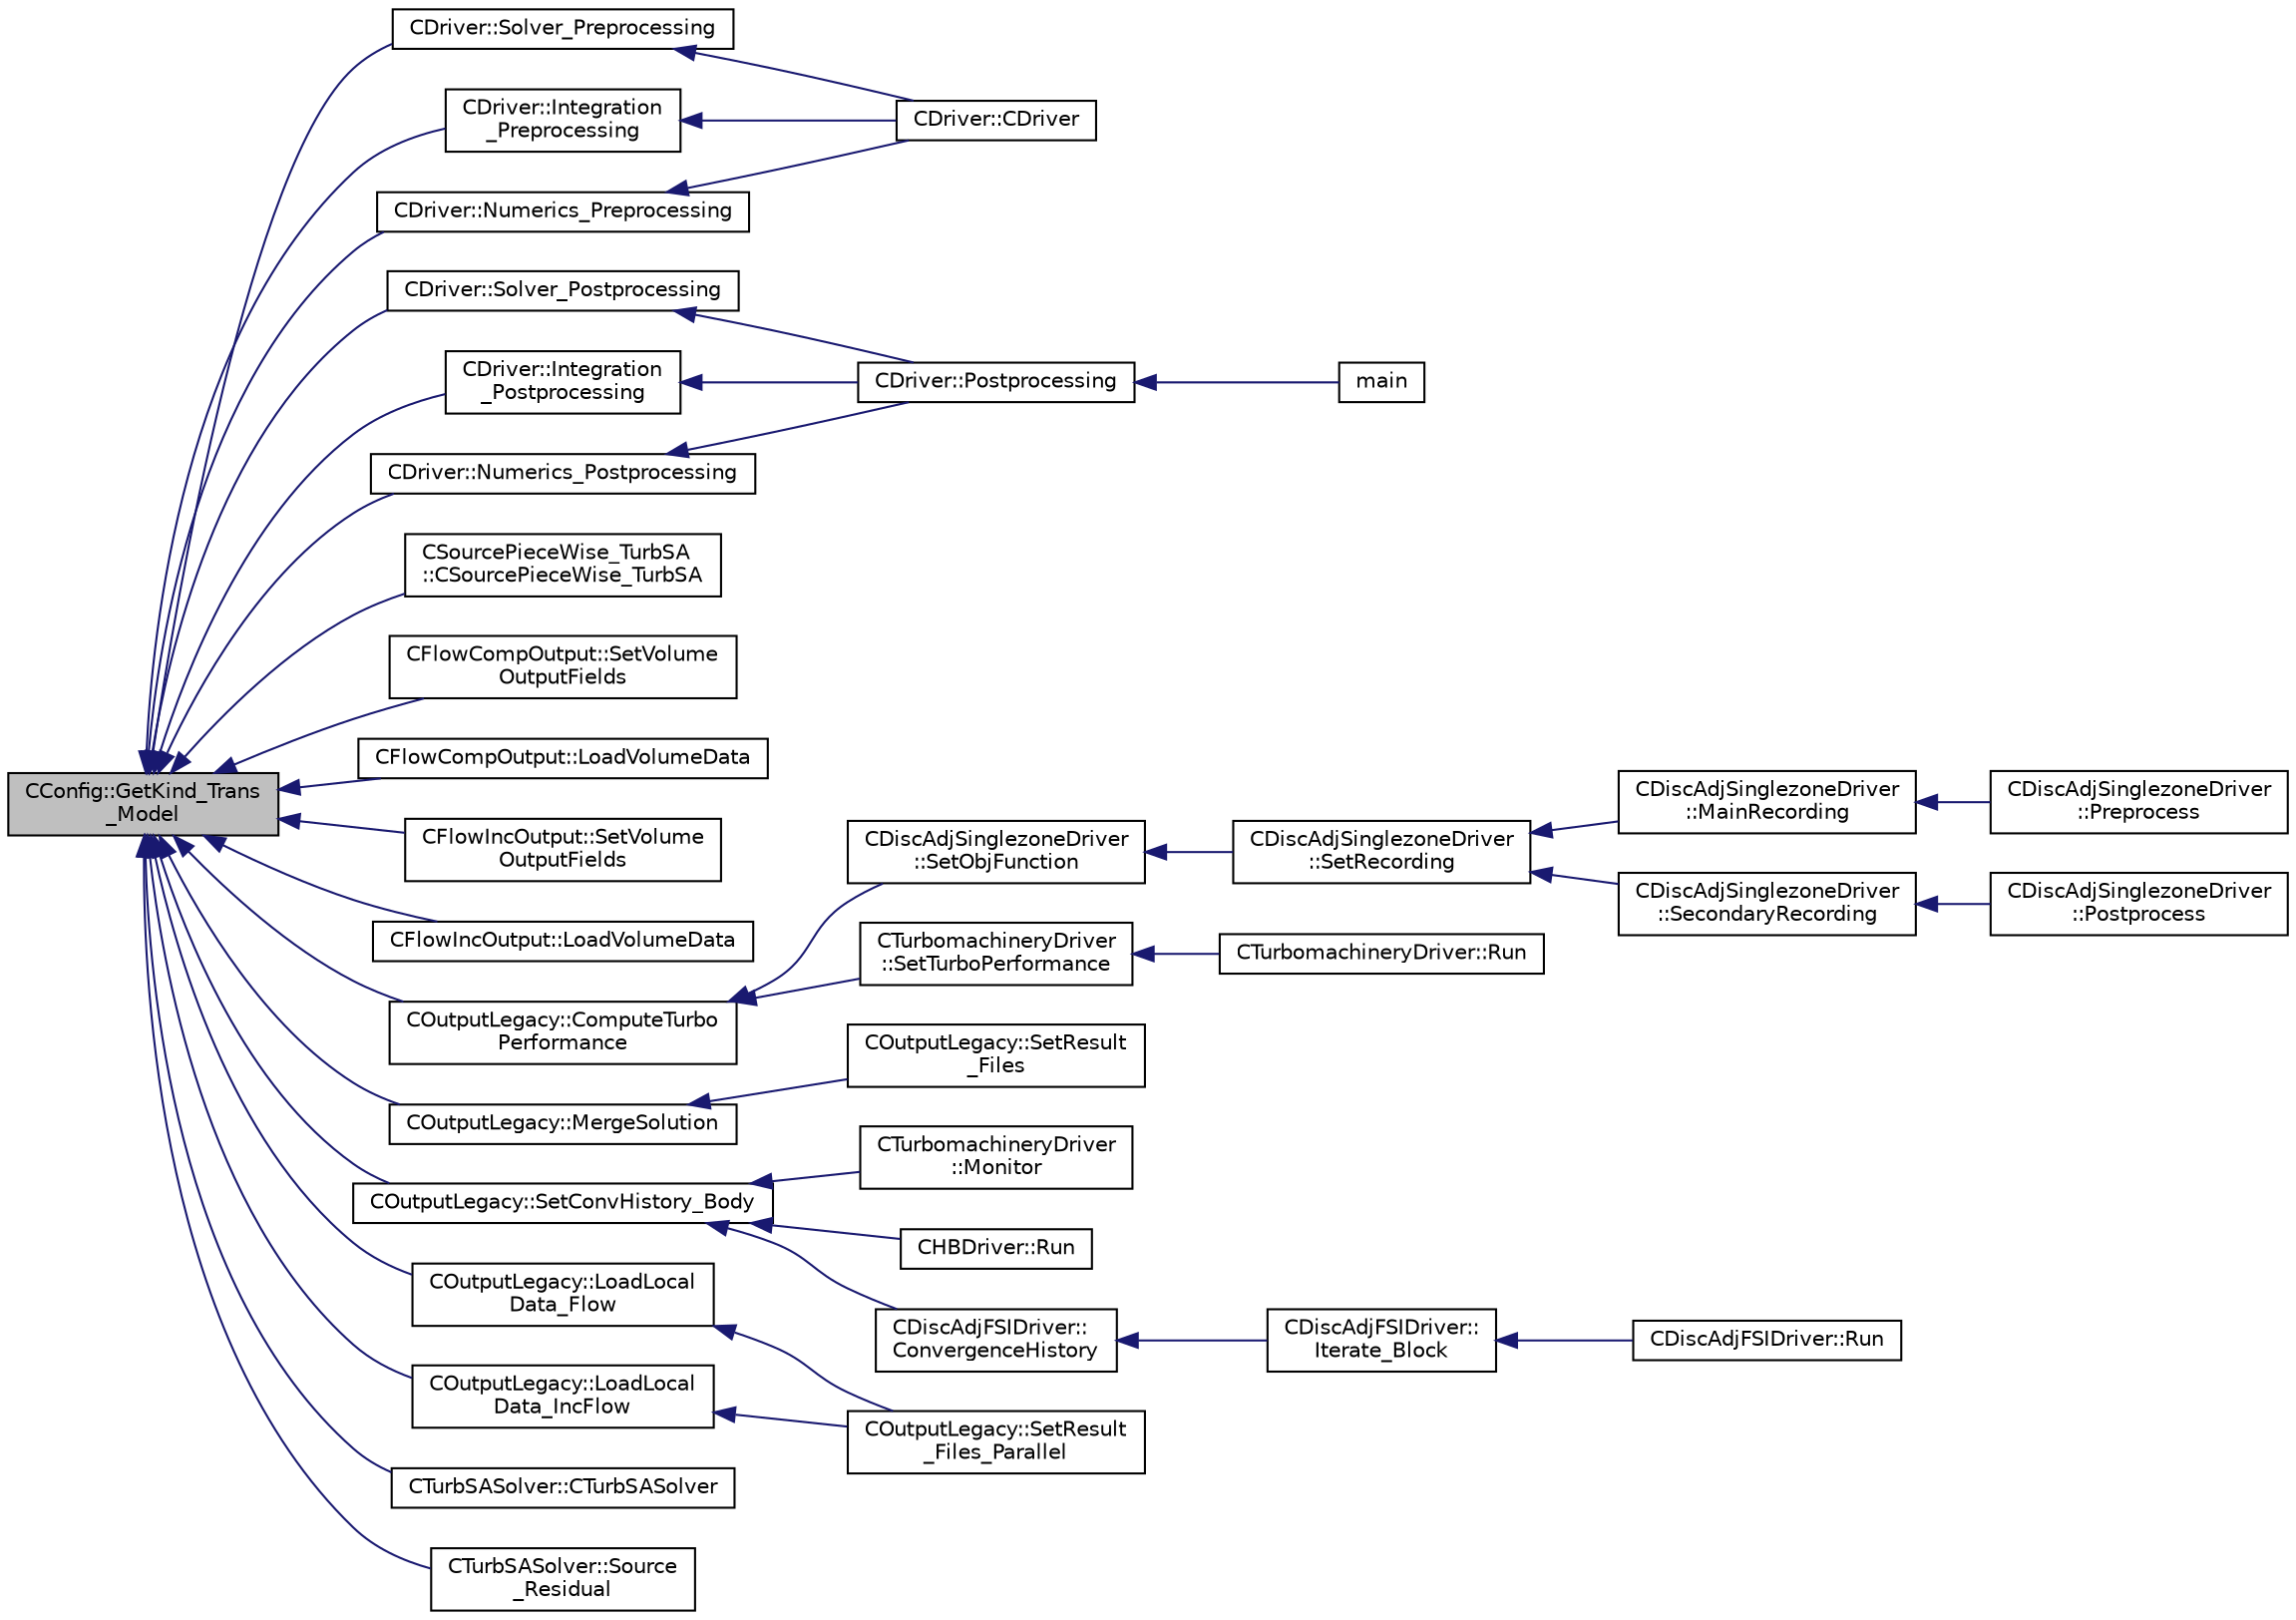 digraph "CConfig::GetKind_Trans_Model"
{
  edge [fontname="Helvetica",fontsize="10",labelfontname="Helvetica",labelfontsize="10"];
  node [fontname="Helvetica",fontsize="10",shape=record];
  rankdir="LR";
  Node5781 [label="CConfig::GetKind_Trans\l_Model",height=0.2,width=0.4,color="black", fillcolor="grey75", style="filled", fontcolor="black"];
  Node5781 -> Node5782 [dir="back",color="midnightblue",fontsize="10",style="solid",fontname="Helvetica"];
  Node5782 [label="CDriver::Solver_Preprocessing",height=0.2,width=0.4,color="black", fillcolor="white", style="filled",URL="$class_c_driver.html#add15058928d0b7462a7b8257417d0914",tooltip="Definition and allocation of all solution classes. "];
  Node5782 -> Node5783 [dir="back",color="midnightblue",fontsize="10",style="solid",fontname="Helvetica"];
  Node5783 [label="CDriver::CDriver",height=0.2,width=0.4,color="black", fillcolor="white", style="filled",URL="$class_c_driver.html#a3fca4a013a6efa9bbb38fe78a86b5f3d",tooltip="Constructor of the class. "];
  Node5781 -> Node5784 [dir="back",color="midnightblue",fontsize="10",style="solid",fontname="Helvetica"];
  Node5784 [label="CDriver::Solver_Postprocessing",height=0.2,width=0.4,color="black", fillcolor="white", style="filled",URL="$class_c_driver.html#a02bea0b418275a0b95e0a6257d245f67",tooltip="Definition and allocation of all solution classes. "];
  Node5784 -> Node5785 [dir="back",color="midnightblue",fontsize="10",style="solid",fontname="Helvetica"];
  Node5785 [label="CDriver::Postprocessing",height=0.2,width=0.4,color="black", fillcolor="white", style="filled",URL="$class_c_driver.html#a6ad9df8d8a8de75033ef296fed39c213",tooltip="Deallocation routine. "];
  Node5785 -> Node5786 [dir="back",color="midnightblue",fontsize="10",style="solid",fontname="Helvetica"];
  Node5786 [label="main",height=0.2,width=0.4,color="black", fillcolor="white", style="filled",URL="$_s_u2___c_f_d_8cpp.html#a0ddf1224851353fc92bfbff6f499fa97"];
  Node5781 -> Node5787 [dir="back",color="midnightblue",fontsize="10",style="solid",fontname="Helvetica"];
  Node5787 [label="CDriver::Integration\l_Preprocessing",height=0.2,width=0.4,color="black", fillcolor="white", style="filled",URL="$class_c_driver.html#a3801006f6c3c5269ec760fb1d29803b4",tooltip="Definition and allocation of all integration classes. "];
  Node5787 -> Node5783 [dir="back",color="midnightblue",fontsize="10",style="solid",fontname="Helvetica"];
  Node5781 -> Node5788 [dir="back",color="midnightblue",fontsize="10",style="solid",fontname="Helvetica"];
  Node5788 [label="CDriver::Integration\l_Postprocessing",height=0.2,width=0.4,color="black", fillcolor="white", style="filled",URL="$class_c_driver.html#ab8e2c8f2e1ae4f296863b5630eeac054",tooltip="Definition and allocation of all integration classes. "];
  Node5788 -> Node5785 [dir="back",color="midnightblue",fontsize="10",style="solid",fontname="Helvetica"];
  Node5781 -> Node5789 [dir="back",color="midnightblue",fontsize="10",style="solid",fontname="Helvetica"];
  Node5789 [label="CDriver::Numerics_Preprocessing",height=0.2,width=0.4,color="black", fillcolor="white", style="filled",URL="$class_c_driver.html#a5c0a3e0cf9f6c3931d307aef1aba7bf4",tooltip="Definition and allocation of all solver classes. "];
  Node5789 -> Node5783 [dir="back",color="midnightblue",fontsize="10",style="solid",fontname="Helvetica"];
  Node5781 -> Node5790 [dir="back",color="midnightblue",fontsize="10",style="solid",fontname="Helvetica"];
  Node5790 [label="CDriver::Numerics_Postprocessing",height=0.2,width=0.4,color="black", fillcolor="white", style="filled",URL="$class_c_driver.html#ad38828d99fb5a34bded15212178fc7bd",tooltip="Definition and allocation of all solver classes. "];
  Node5790 -> Node5785 [dir="back",color="midnightblue",fontsize="10",style="solid",fontname="Helvetica"];
  Node5781 -> Node5791 [dir="back",color="midnightblue",fontsize="10",style="solid",fontname="Helvetica"];
  Node5791 [label="CSourcePieceWise_TurbSA\l::CSourcePieceWise_TurbSA",height=0.2,width=0.4,color="black", fillcolor="white", style="filled",URL="$class_c_source_piece_wise___turb_s_a.html#a1e5fdf32d998dad7d432343cef30a623",tooltip="Constructor of the class. "];
  Node5781 -> Node5792 [dir="back",color="midnightblue",fontsize="10",style="solid",fontname="Helvetica"];
  Node5792 [label="CFlowCompOutput::SetVolume\lOutputFields",height=0.2,width=0.4,color="black", fillcolor="white", style="filled",URL="$class_c_flow_comp_output.html#a1724bb8ece7b49ccc08b1a9ebd227f85",tooltip="Set the available volume output fields. "];
  Node5781 -> Node5793 [dir="back",color="midnightblue",fontsize="10",style="solid",fontname="Helvetica"];
  Node5793 [label="CFlowCompOutput::LoadVolumeData",height=0.2,width=0.4,color="black", fillcolor="white", style="filled",URL="$class_c_flow_comp_output.html#a4dbb2657e6ea72800af13ddf08789276",tooltip="Set the values of the volume output fields for a point. "];
  Node5781 -> Node5794 [dir="back",color="midnightblue",fontsize="10",style="solid",fontname="Helvetica"];
  Node5794 [label="CFlowIncOutput::SetVolume\lOutputFields",height=0.2,width=0.4,color="black", fillcolor="white", style="filled",URL="$class_c_flow_inc_output.html#a2d50d4d3b55a195d431eb426a381bcf8",tooltip="Set the available volume output fields. "];
  Node5781 -> Node5795 [dir="back",color="midnightblue",fontsize="10",style="solid",fontname="Helvetica"];
  Node5795 [label="CFlowIncOutput::LoadVolumeData",height=0.2,width=0.4,color="black", fillcolor="white", style="filled",URL="$class_c_flow_inc_output.html#a72e2584bbcbcf7e3a94dae5344953f08",tooltip="Set the values of the volume output fields for a point. "];
  Node5781 -> Node5796 [dir="back",color="midnightblue",fontsize="10",style="solid",fontname="Helvetica"];
  Node5796 [label="COutputLegacy::ComputeTurbo\lPerformance",height=0.2,width=0.4,color="black", fillcolor="white", style="filled",URL="$class_c_output_legacy.html#a870a4170d6099c1f7c589596e20d2079",tooltip="Compute . "];
  Node5796 -> Node5797 [dir="back",color="midnightblue",fontsize="10",style="solid",fontname="Helvetica"];
  Node5797 [label="CDiscAdjSinglezoneDriver\l::SetObjFunction",height=0.2,width=0.4,color="black", fillcolor="white", style="filled",URL="$class_c_disc_adj_singlezone_driver.html#aea0513ac808106c6a92be610b3b17a6a",tooltip="Set the objective function. "];
  Node5797 -> Node5798 [dir="back",color="midnightblue",fontsize="10",style="solid",fontname="Helvetica"];
  Node5798 [label="CDiscAdjSinglezoneDriver\l::SetRecording",height=0.2,width=0.4,color="black", fillcolor="white", style="filled",URL="$class_c_disc_adj_singlezone_driver.html#a7e519f0f189a3a102b0630edaaa9d233",tooltip="Record one iteration of a flow iteration in within multiple zones. "];
  Node5798 -> Node5799 [dir="back",color="midnightblue",fontsize="10",style="solid",fontname="Helvetica"];
  Node5799 [label="CDiscAdjSinglezoneDriver\l::MainRecording",height=0.2,width=0.4,color="black", fillcolor="white", style="filled",URL="$class_c_disc_adj_singlezone_driver.html#af4087bc4859a336b67555336d8f28aaf",tooltip="Record the main computational path. "];
  Node5799 -> Node5800 [dir="back",color="midnightblue",fontsize="10",style="solid",fontname="Helvetica"];
  Node5800 [label="CDiscAdjSinglezoneDriver\l::Preprocess",height=0.2,width=0.4,color="black", fillcolor="white", style="filled",URL="$class_c_disc_adj_singlezone_driver.html#a2d0785572312526d0bd695a14dd405f2",tooltip="Preprocess the single-zone iteration. "];
  Node5798 -> Node5801 [dir="back",color="midnightblue",fontsize="10",style="solid",fontname="Helvetica"];
  Node5801 [label="CDiscAdjSinglezoneDriver\l::SecondaryRecording",height=0.2,width=0.4,color="black", fillcolor="white", style="filled",URL="$class_c_disc_adj_singlezone_driver.html#ad328a74dd89ed2e335b22c4bf2b53cb0",tooltip="Record the secondary computational path. "];
  Node5801 -> Node5802 [dir="back",color="midnightblue",fontsize="10",style="solid",fontname="Helvetica"];
  Node5802 [label="CDiscAdjSinglezoneDriver\l::Postprocess",height=0.2,width=0.4,color="black", fillcolor="white", style="filled",URL="$class_c_disc_adj_singlezone_driver.html#af0ac923c07d86674b252c28df9a115da",tooltip="Postprocess the adjoint iteration for ZONE_0. "];
  Node5796 -> Node5803 [dir="back",color="midnightblue",fontsize="10",style="solid",fontname="Helvetica"];
  Node5803 [label="CTurbomachineryDriver\l::SetTurboPerformance",height=0.2,width=0.4,color="black", fillcolor="white", style="filled",URL="$class_c_turbomachinery_driver.html#a5f79f6d56a18a557d1afce41629ec743",tooltip="Set Mixing Plane interface within multiple zones. "];
  Node5803 -> Node5804 [dir="back",color="midnightblue",fontsize="10",style="solid",fontname="Helvetica"];
  Node5804 [label="CTurbomachineryDriver::Run",height=0.2,width=0.4,color="black", fillcolor="white", style="filled",URL="$class_c_turbomachinery_driver.html#a4c5a1aaddfe1130684fbcdcacd7eb83f",tooltip="Run a single iteration of the physics within multiple zones. "];
  Node5781 -> Node5805 [dir="back",color="midnightblue",fontsize="10",style="solid",fontname="Helvetica"];
  Node5805 [label="COutputLegacy::MergeSolution",height=0.2,width=0.4,color="black", fillcolor="white", style="filled",URL="$class_c_output_legacy.html#af30cc9d6a1d32da2af7043901a5914cf",tooltip="Merge the solution into a data structure used for output file writing. "];
  Node5805 -> Node5806 [dir="back",color="midnightblue",fontsize="10",style="solid",fontname="Helvetica"];
  Node5806 [label="COutputLegacy::SetResult\l_Files",height=0.2,width=0.4,color="black", fillcolor="white", style="filled",URL="$class_c_output_legacy.html#aa817439538e8cf82f82acbfa0bf7e735",tooltip="Writes and organizes the all the output files, except the history one, for serial computations..."];
  Node5781 -> Node5807 [dir="back",color="midnightblue",fontsize="10",style="solid",fontname="Helvetica"];
  Node5807 [label="COutputLegacy::SetConvHistory_Body",height=0.2,width=0.4,color="black", fillcolor="white", style="filled",URL="$class_c_output_legacy.html#a217cc0d778a3828499189a9debee47c6",tooltip="Write the history file and the convergence on the screen for serial computations. ..."];
  Node5807 -> Node5808 [dir="back",color="midnightblue",fontsize="10",style="solid",fontname="Helvetica"];
  Node5808 [label="CTurbomachineryDriver\l::Monitor",height=0.2,width=0.4,color="black", fillcolor="white", style="filled",URL="$class_c_turbomachinery_driver.html#a41d7b50bbacef68eb5436293ebb2da4f",tooltip="Monitor the computation. "];
  Node5807 -> Node5809 [dir="back",color="midnightblue",fontsize="10",style="solid",fontname="Helvetica"];
  Node5809 [label="CHBDriver::Run",height=0.2,width=0.4,color="black", fillcolor="white", style="filled",URL="$class_c_h_b_driver.html#a98c0448a8e0404845ee54e25b62eaea9",tooltip="Run a single iteration of a Harmonic Balance problem. "];
  Node5807 -> Node5810 [dir="back",color="midnightblue",fontsize="10",style="solid",fontname="Helvetica"];
  Node5810 [label="CDiscAdjFSIDriver::\lConvergenceHistory",height=0.2,width=0.4,color="black", fillcolor="white", style="filled",URL="$class_c_disc_adj_f_s_i_driver.html#a139dfa2442613879f2b15f28a09c2bd5",tooltip="Output the convergence history. "];
  Node5810 -> Node5811 [dir="back",color="midnightblue",fontsize="10",style="solid",fontname="Helvetica"];
  Node5811 [label="CDiscAdjFSIDriver::\lIterate_Block",height=0.2,width=0.4,color="black", fillcolor="white", style="filled",URL="$class_c_disc_adj_f_s_i_driver.html#a84949f139fa795b7d34d6ff77e82eb5c",tooltip="Iterate a certain block for adjoint FSI - may be the whole set of variables or independent and subite..."];
  Node5811 -> Node5812 [dir="back",color="midnightblue",fontsize="10",style="solid",fontname="Helvetica"];
  Node5812 [label="CDiscAdjFSIDriver::Run",height=0.2,width=0.4,color="black", fillcolor="white", style="filled",URL="$class_c_disc_adj_f_s_i_driver.html#a2e965d6e9c4dcfc296077cae225cab21",tooltip="Run a Discrete Adjoint iteration for the FSI problem. "];
  Node5781 -> Node5813 [dir="back",color="midnightblue",fontsize="10",style="solid",fontname="Helvetica"];
  Node5813 [label="COutputLegacy::LoadLocal\lData_Flow",height=0.2,width=0.4,color="black", fillcolor="white", style="filled",URL="$class_c_output_legacy.html#a83e5de863b29fe3a222074d93d696d57",tooltip="Load the desired solution data into a structure used for parallel reordering and output file writing ..."];
  Node5813 -> Node5814 [dir="back",color="midnightblue",fontsize="10",style="solid",fontname="Helvetica"];
  Node5814 [label="COutputLegacy::SetResult\l_Files_Parallel",height=0.2,width=0.4,color="black", fillcolor="white", style="filled",URL="$class_c_output_legacy.html#a9e7832982d8237df4df455b027fd203b",tooltip="Writes and organizes the all the output files, except the history one, for parallel computations..."];
  Node5781 -> Node5815 [dir="back",color="midnightblue",fontsize="10",style="solid",fontname="Helvetica"];
  Node5815 [label="COutputLegacy::LoadLocal\lData_IncFlow",height=0.2,width=0.4,color="black", fillcolor="white", style="filled",URL="$class_c_output_legacy.html#a2d955089c8894a2eb795970f06e7900d",tooltip="Load the desired solution data into a structure used for parallel reordering and output file writing ..."];
  Node5815 -> Node5814 [dir="back",color="midnightblue",fontsize="10",style="solid",fontname="Helvetica"];
  Node5781 -> Node5816 [dir="back",color="midnightblue",fontsize="10",style="solid",fontname="Helvetica"];
  Node5816 [label="CTurbSASolver::CTurbSASolver",height=0.2,width=0.4,color="black", fillcolor="white", style="filled",URL="$class_c_turb_s_a_solver.html#a06a8b09d1563dd48f364ff6e97c25cd8"];
  Node5781 -> Node5817 [dir="back",color="midnightblue",fontsize="10",style="solid",fontname="Helvetica"];
  Node5817 [label="CTurbSASolver::Source\l_Residual",height=0.2,width=0.4,color="black", fillcolor="white", style="filled",URL="$class_c_turb_s_a_solver.html#aeb6d236450de024807b0692674b0cc0f",tooltip="Source term computation. "];
}

